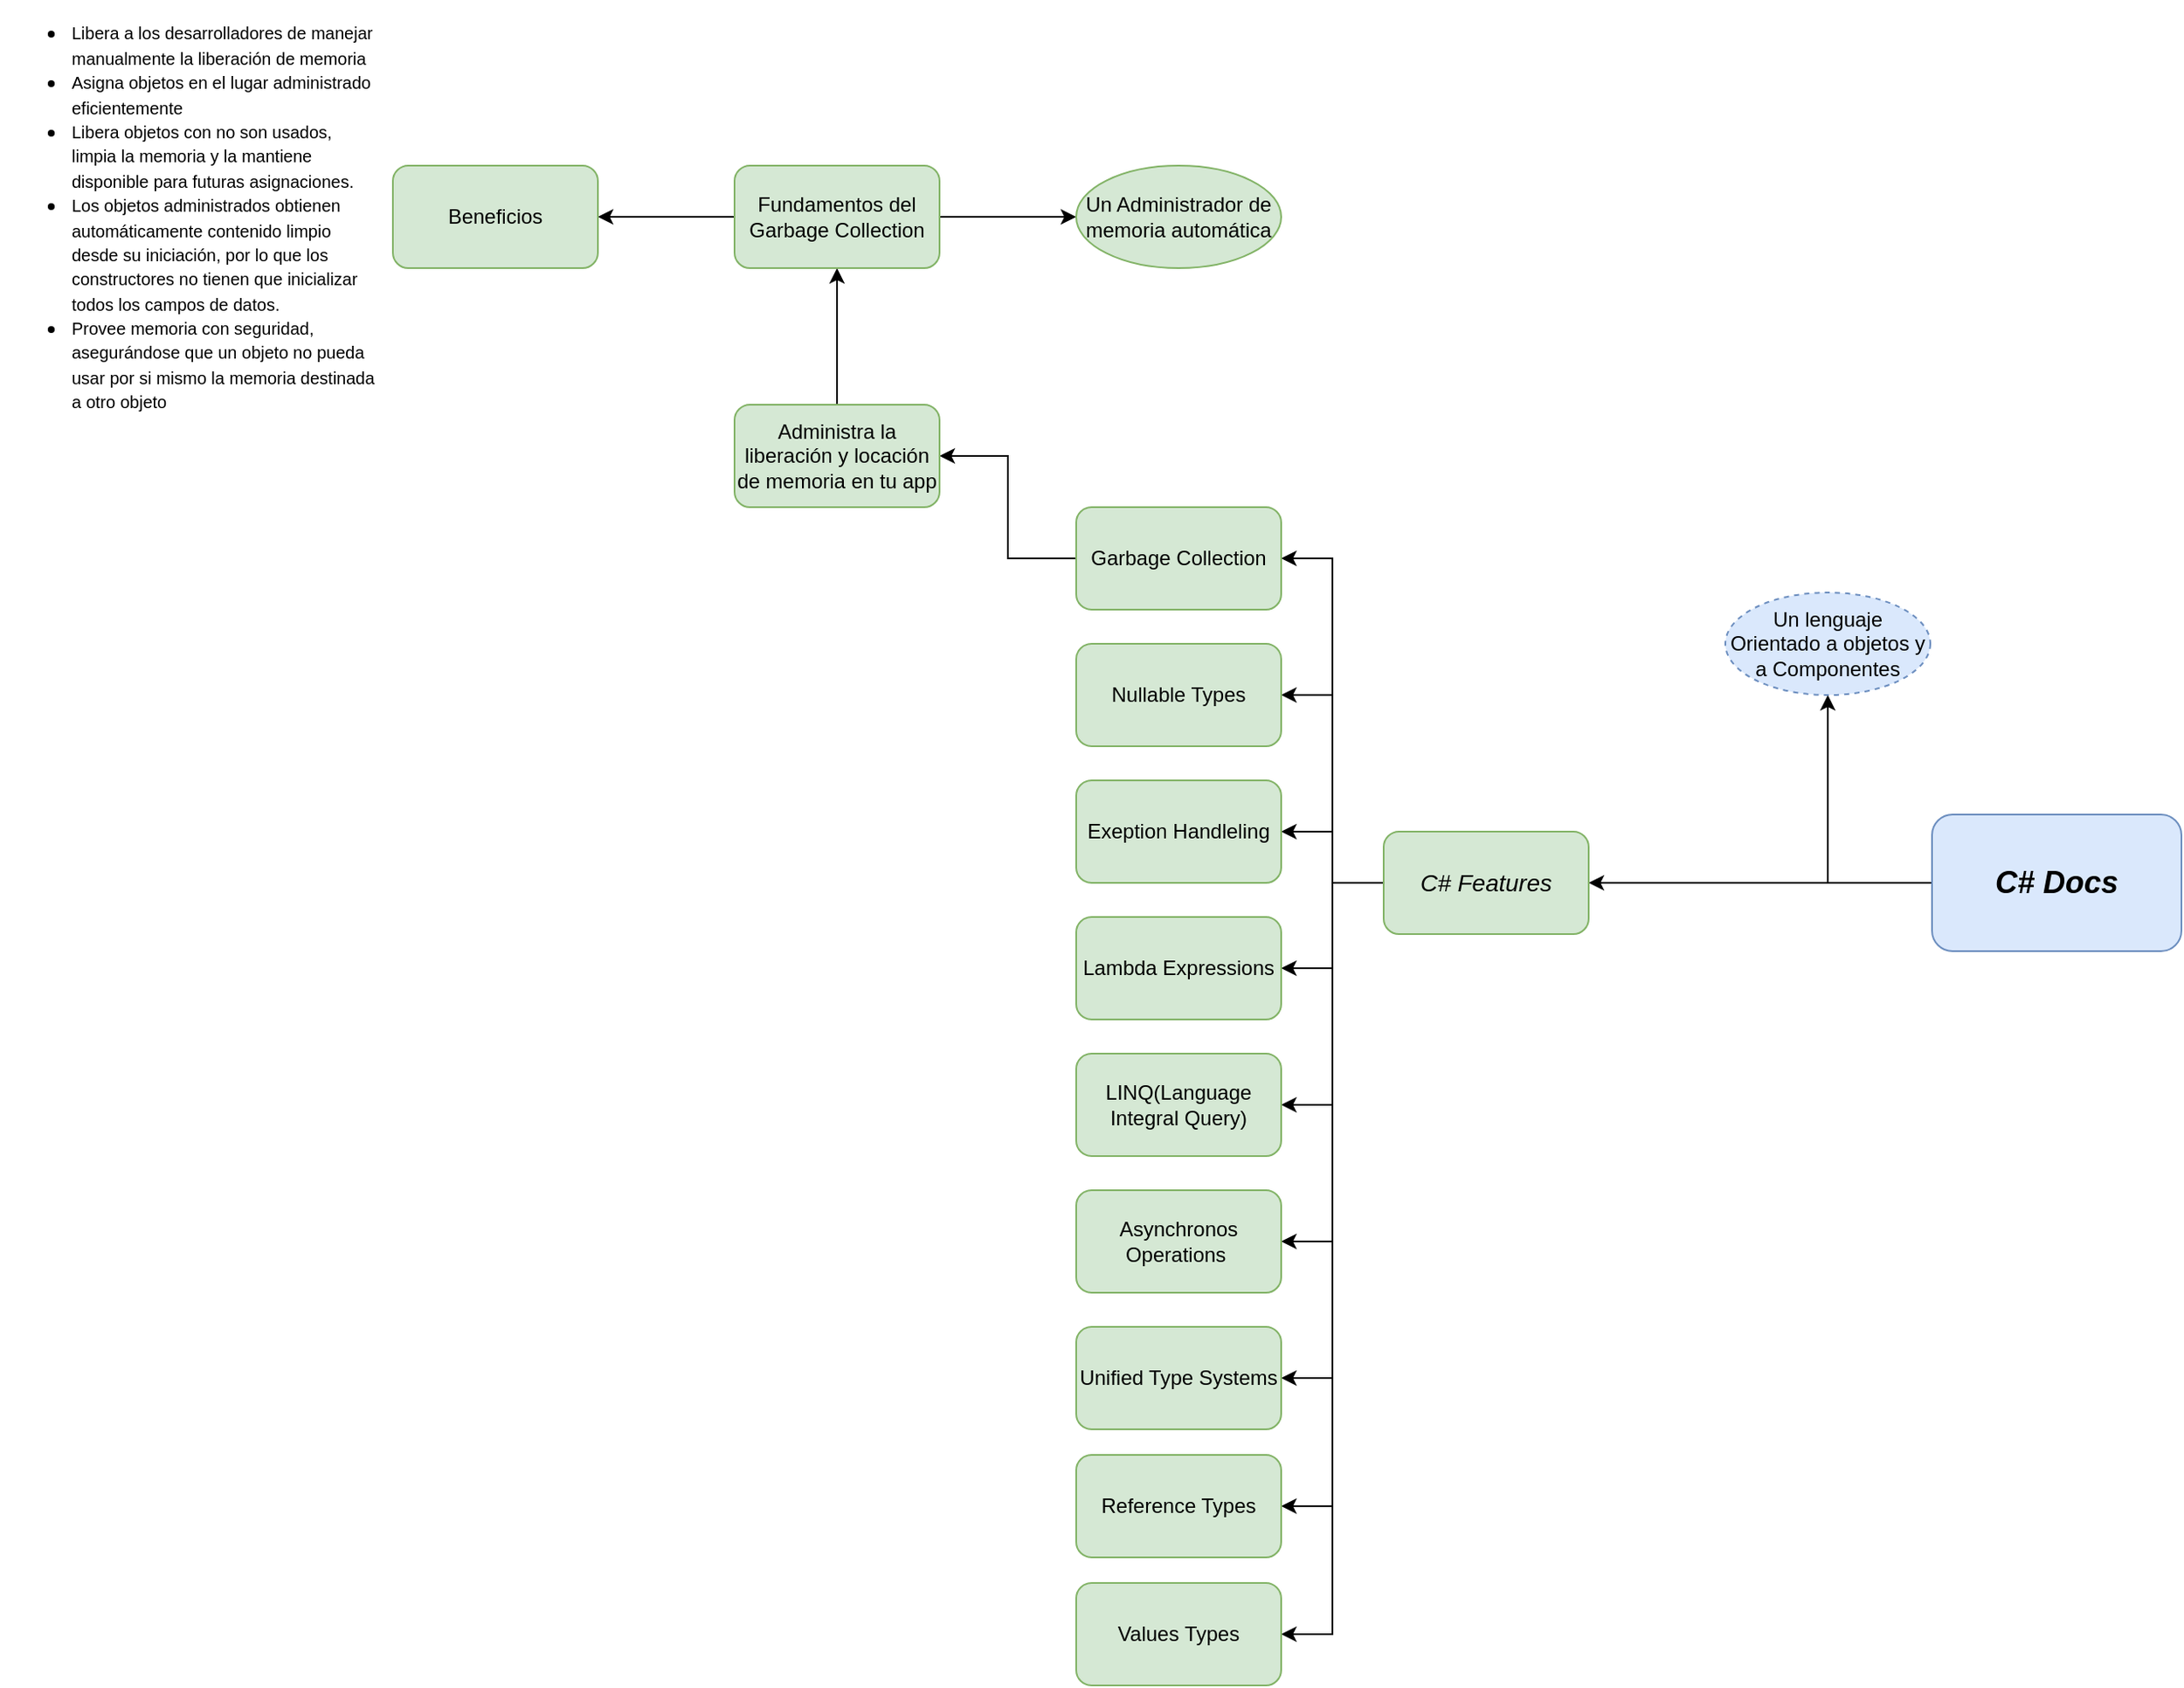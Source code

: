 <mxfile version="15.9.6" type="github">
  <diagram id="Fu0YMkwdqyOP2bC0BSwv" name="Page-1">
    <mxGraphModel dx="1609" dy="1615" grid="1" gridSize="10" guides="1" tooltips="1" connect="1" arrows="1" fold="1" page="1" pageScale="1" pageWidth="827" pageHeight="1169" math="0" shadow="0">
      <root>
        <mxCell id="0" />
        <mxCell id="1" parent="0" />
        <mxCell id="v-CUBowg-yq5M9mI--nE-3" value="" style="edgeStyle=orthogonalEdgeStyle;rounded=0;orthogonalLoop=1;jettySize=auto;html=1;fontSize=18;" parent="1" source="v-CUBowg-yq5M9mI--nE-1" target="v-CUBowg-yq5M9mI--nE-2" edge="1">
          <mxGeometry relative="1" as="geometry" />
        </mxCell>
        <mxCell id="v-CUBowg-yq5M9mI--nE-5" value="" style="edgeStyle=orthogonalEdgeStyle;rounded=0;orthogonalLoop=1;jettySize=auto;html=1;fontSize=18;" parent="1" source="v-CUBowg-yq5M9mI--nE-1" target="v-CUBowg-yq5M9mI--nE-4" edge="1">
          <mxGeometry relative="1" as="geometry" />
        </mxCell>
        <mxCell id="v-CUBowg-yq5M9mI--nE-1" value="&lt;font style=&quot;font-size: 18px&quot;&gt;&lt;b&gt;&lt;i&gt;C# Docs&lt;/i&gt;&lt;/b&gt;&lt;/font&gt;" style="rounded=1;whiteSpace=wrap;html=1;fillColor=#dae8fc;strokeColor=#6c8ebf;" parent="1" vertex="1">
          <mxGeometry x="341" y="180" width="146" height="80" as="geometry" />
        </mxCell>
        <mxCell id="v-CUBowg-yq5M9mI--nE-2" value="Un lenguaje Orientado a objetos y a Componentes" style="ellipse;whiteSpace=wrap;html=1;fillColor=#dae8fc;strokeColor=#6c8ebf;rounded=1;dashed=1;" parent="1" vertex="1">
          <mxGeometry x="220" y="50" width="120" height="60" as="geometry" />
        </mxCell>
        <mxCell id="v-CUBowg-yq5M9mI--nE-7" value="" style="edgeStyle=orthogonalEdgeStyle;rounded=0;orthogonalLoop=1;jettySize=auto;html=1;fontSize=14;fillColor=#d5e8d4;strokeColor=#000000;" parent="1" source="v-CUBowg-yq5M9mI--nE-4" target="v-CUBowg-yq5M9mI--nE-6" edge="1">
          <mxGeometry relative="1" as="geometry">
            <Array as="points">
              <mxPoint x="-10" y="220" />
              <mxPoint x="-10" y="30" />
            </Array>
          </mxGeometry>
        </mxCell>
        <mxCell id="v-CUBowg-yq5M9mI--nE-11" value="" style="edgeStyle=orthogonalEdgeStyle;rounded=0;orthogonalLoop=1;jettySize=auto;html=1;fontSize=14;fillColor=#d5e8d4;strokeColor=#000000;" parent="1" source="v-CUBowg-yq5M9mI--nE-4" target="v-CUBowg-yq5M9mI--nE-10" edge="1">
          <mxGeometry relative="1" as="geometry">
            <Array as="points">
              <mxPoint x="-10" y="220" />
              <mxPoint x="-10" y="110" />
            </Array>
          </mxGeometry>
        </mxCell>
        <mxCell id="v-CUBowg-yq5M9mI--nE-13" value="" style="edgeStyle=orthogonalEdgeStyle;rounded=0;orthogonalLoop=1;jettySize=auto;html=1;fontSize=14;fillColor=#d5e8d4;strokeColor=#000000;" parent="1" source="v-CUBowg-yq5M9mI--nE-4" target="v-CUBowg-yq5M9mI--nE-12" edge="1">
          <mxGeometry relative="1" as="geometry" />
        </mxCell>
        <mxCell id="v-CUBowg-yq5M9mI--nE-15" value="" style="edgeStyle=orthogonalEdgeStyle;rounded=0;orthogonalLoop=1;jettySize=auto;html=1;fontSize=14;fillColor=#d5e8d4;strokeColor=#000000;" parent="1" source="v-CUBowg-yq5M9mI--nE-4" target="v-CUBowg-yq5M9mI--nE-14" edge="1">
          <mxGeometry relative="1" as="geometry" />
        </mxCell>
        <mxCell id="v-CUBowg-yq5M9mI--nE-17" value="" style="edgeStyle=orthogonalEdgeStyle;rounded=0;orthogonalLoop=1;jettySize=auto;html=1;fontSize=14;fillColor=#d5e8d4;strokeColor=#000000;" parent="1" source="v-CUBowg-yq5M9mI--nE-4" target="v-CUBowg-yq5M9mI--nE-16" edge="1">
          <mxGeometry relative="1" as="geometry">
            <Array as="points">
              <mxPoint x="-10" y="220" />
              <mxPoint x="-10" y="350" />
            </Array>
          </mxGeometry>
        </mxCell>
        <mxCell id="v-CUBowg-yq5M9mI--nE-19" value="" style="edgeStyle=orthogonalEdgeStyle;rounded=0;orthogonalLoop=1;jettySize=auto;html=1;fontSize=14;fillColor=#d5e8d4;strokeColor=#000000;" parent="1" source="v-CUBowg-yq5M9mI--nE-4" target="v-CUBowg-yq5M9mI--nE-18" edge="1">
          <mxGeometry relative="1" as="geometry">
            <Array as="points">
              <mxPoint x="-10" y="220" />
              <mxPoint x="-10" y="430" />
            </Array>
          </mxGeometry>
        </mxCell>
        <mxCell id="v-CUBowg-yq5M9mI--nE-21" value="" style="edgeStyle=orthogonalEdgeStyle;rounded=0;orthogonalLoop=1;jettySize=auto;html=1;fontSize=14;fillColor=#d5e8d4;strokeColor=#000000;" parent="1" source="v-CUBowg-yq5M9mI--nE-4" target="v-CUBowg-yq5M9mI--nE-20" edge="1">
          <mxGeometry relative="1" as="geometry">
            <Array as="points">
              <mxPoint x="-10" y="220" />
              <mxPoint x="-10" y="510" />
            </Array>
          </mxGeometry>
        </mxCell>
        <mxCell id="XbEDU2rf98PscCy2KWea-2" value="" style="edgeStyle=orthogonalEdgeStyle;rounded=0;orthogonalLoop=1;jettySize=auto;html=1;" edge="1" parent="1" source="v-CUBowg-yq5M9mI--nE-4" target="XbEDU2rf98PscCy2KWea-1">
          <mxGeometry relative="1" as="geometry">
            <Array as="points">
              <mxPoint x="-10" y="220" />
              <mxPoint x="-10" y="585" />
            </Array>
          </mxGeometry>
        </mxCell>
        <mxCell id="XbEDU2rf98PscCy2KWea-4" value="" style="edgeStyle=orthogonalEdgeStyle;rounded=0;orthogonalLoop=1;jettySize=auto;html=1;" edge="1" parent="1" source="v-CUBowg-yq5M9mI--nE-4" target="XbEDU2rf98PscCy2KWea-3">
          <mxGeometry relative="1" as="geometry">
            <Array as="points">
              <mxPoint x="-10" y="220" />
              <mxPoint x="-10" y="660" />
            </Array>
          </mxGeometry>
        </mxCell>
        <mxCell id="v-CUBowg-yq5M9mI--nE-4" value="&lt;font style=&quot;font-size: 14px&quot;&gt;&lt;i&gt;C# Features&lt;/i&gt;&lt;/font&gt;" style="whiteSpace=wrap;html=1;fillColor=#d5e8d4;strokeColor=#82b366;rounded=1;" parent="1" vertex="1">
          <mxGeometry x="20" y="190" width="120" height="60" as="geometry" />
        </mxCell>
        <mxCell id="XbEDU2rf98PscCy2KWea-6" value="" style="edgeStyle=orthogonalEdgeStyle;rounded=0;orthogonalLoop=1;jettySize=auto;html=1;strokeColor=#000000;" edge="1" parent="1" source="v-CUBowg-yq5M9mI--nE-6" target="XbEDU2rf98PscCy2KWea-5">
          <mxGeometry relative="1" as="geometry" />
        </mxCell>
        <mxCell id="v-CUBowg-yq5M9mI--nE-6" value="Garbage Collection" style="whiteSpace=wrap;html=1;fillColor=#d5e8d4;strokeColor=#82b366;rounded=1;" parent="1" vertex="1">
          <mxGeometry x="-160" width="120" height="60" as="geometry" />
        </mxCell>
        <mxCell id="v-CUBowg-yq5M9mI--nE-10" value="Nullable Types" style="whiteSpace=wrap;html=1;fillColor=#d5e8d4;strokeColor=#82b366;rounded=1;" parent="1" vertex="1">
          <mxGeometry x="-160" y="80" width="120" height="60" as="geometry" />
        </mxCell>
        <mxCell id="v-CUBowg-yq5M9mI--nE-12" value="Exeption Handleling" style="whiteSpace=wrap;html=1;fillColor=#d5e8d4;strokeColor=#82b366;rounded=1;" parent="1" vertex="1">
          <mxGeometry x="-160" y="160" width="120" height="60" as="geometry" />
        </mxCell>
        <mxCell id="v-CUBowg-yq5M9mI--nE-14" value="Lambda Expressions" style="whiteSpace=wrap;html=1;fillColor=#d5e8d4;strokeColor=#82b366;rounded=1;" parent="1" vertex="1">
          <mxGeometry x="-160" y="240" width="120" height="60" as="geometry" />
        </mxCell>
        <mxCell id="v-CUBowg-yq5M9mI--nE-16" value="LINQ(Language Integral Query)" style="whiteSpace=wrap;html=1;fillColor=#d5e8d4;strokeColor=#82b366;rounded=1;" parent="1" vertex="1">
          <mxGeometry x="-160" y="320" width="120" height="60" as="geometry" />
        </mxCell>
        <mxCell id="v-CUBowg-yq5M9mI--nE-18" value="Asynchronos Operations&amp;nbsp;" style="whiteSpace=wrap;html=1;fillColor=#d5e8d4;strokeColor=#82b366;rounded=1;" parent="1" vertex="1">
          <mxGeometry x="-160" y="400" width="120" height="60" as="geometry" />
        </mxCell>
        <mxCell id="v-CUBowg-yq5M9mI--nE-20" value="Unified Type Systems" style="whiteSpace=wrap;html=1;fillColor=#d5e8d4;strokeColor=#82b366;rounded=1;" parent="1" vertex="1">
          <mxGeometry x="-160" y="480" width="120" height="60" as="geometry" />
        </mxCell>
        <mxCell id="XbEDU2rf98PscCy2KWea-1" value="Reference Types" style="whiteSpace=wrap;html=1;fillColor=#d5e8d4;strokeColor=#82b366;rounded=1;" vertex="1" parent="1">
          <mxGeometry x="-160" y="555" width="120" height="60" as="geometry" />
        </mxCell>
        <mxCell id="XbEDU2rf98PscCy2KWea-3" value="Values&amp;nbsp;Types" style="whiteSpace=wrap;html=1;fillColor=#d5e8d4;strokeColor=#82b366;rounded=1;" vertex="1" parent="1">
          <mxGeometry x="-160" y="630" width="120" height="60" as="geometry" />
        </mxCell>
        <mxCell id="XbEDU2rf98PscCy2KWea-8" value="" style="edgeStyle=orthogonalEdgeStyle;rounded=0;orthogonalLoop=1;jettySize=auto;html=1;strokeColor=#000000;" edge="1" parent="1" source="XbEDU2rf98PscCy2KWea-5" target="XbEDU2rf98PscCy2KWea-7">
          <mxGeometry relative="1" as="geometry" />
        </mxCell>
        <mxCell id="XbEDU2rf98PscCy2KWea-5" value="Administra la liberación y locación de memoria en tu app" style="whiteSpace=wrap;html=1;fillColor=#d5e8d4;strokeColor=#82b366;rounded=1;" vertex="1" parent="1">
          <mxGeometry x="-360" y="-60" width="120" height="60" as="geometry" />
        </mxCell>
        <mxCell id="XbEDU2rf98PscCy2KWea-10" value="" style="edgeStyle=orthogonalEdgeStyle;rounded=0;orthogonalLoop=1;jettySize=auto;html=1;strokeColor=#000000;" edge="1" parent="1" source="XbEDU2rf98PscCy2KWea-7" target="XbEDU2rf98PscCy2KWea-9">
          <mxGeometry relative="1" as="geometry" />
        </mxCell>
        <mxCell id="XbEDU2rf98PscCy2KWea-12" value="" style="edgeStyle=orthogonalEdgeStyle;rounded=0;orthogonalLoop=1;jettySize=auto;html=1;strokeColor=#000000;" edge="1" parent="1" source="XbEDU2rf98PscCy2KWea-7" target="XbEDU2rf98PscCy2KWea-11">
          <mxGeometry relative="1" as="geometry" />
        </mxCell>
        <mxCell id="XbEDU2rf98PscCy2KWea-7" value="Fundamentos del Garbage Collection" style="whiteSpace=wrap;html=1;fillColor=#d5e8d4;strokeColor=#82b366;rounded=1;" vertex="1" parent="1">
          <mxGeometry x="-360" y="-200" width="120" height="60" as="geometry" />
        </mxCell>
        <mxCell id="XbEDU2rf98PscCy2KWea-9" value="Un Administrador de memoria automática" style="ellipse;whiteSpace=wrap;html=1;fillColor=#d5e8d4;strokeColor=#82b366;rounded=1;" vertex="1" parent="1">
          <mxGeometry x="-160" y="-200" width="120" height="60" as="geometry" />
        </mxCell>
        <mxCell id="XbEDU2rf98PscCy2KWea-11" value="Beneficios" style="whiteSpace=wrap;html=1;fillColor=#d5e8d4;strokeColor=#82b366;rounded=1;" vertex="1" parent="1">
          <mxGeometry x="-560" y="-200" width="120" height="60" as="geometry" />
        </mxCell>
        <mxCell id="XbEDU2rf98PscCy2KWea-13" value="&lt;ul&gt;&lt;li&gt;&lt;font style=&quot;font-size: 10px&quot;&gt;Libera a los desarrolladores de manejar manualmente la liberación de memoria&lt;/font&gt;&lt;/li&gt;&lt;li&gt;&lt;font style=&quot;font-size: 10px&quot;&gt;Asigna objetos en el lugar administrado eficientemente&lt;/font&gt;&lt;/li&gt;&lt;li&gt;&lt;font style=&quot;font-size: 10px&quot;&gt;Libera objetos con no son usados, limpia la memoria y la mantiene disponible para futuras asignaciones.&lt;/font&gt;&lt;/li&gt;&lt;li&gt;&lt;font style=&quot;font-size: 10px&quot;&gt;Los objetos administrados obtienen automáticamente contenido limpio desde su iniciación, por lo que los constructores no tienen que inicializar todos los campos de datos.&lt;/font&gt;&lt;/li&gt;&lt;li&gt;&lt;span style=&quot;font-size: 10px&quot;&gt;Provee memoria con seguridad, asegurándose&amp;nbsp;que un objeto no pueda usar por si mismo la memoria destinada a otro objeto&lt;/span&gt;&lt;/li&gt;&lt;/ul&gt;" style="text;html=1;strokeColor=none;fillColor=none;align=left;verticalAlign=middle;whiteSpace=wrap;rounded=0;" vertex="1" parent="1">
          <mxGeometry x="-790" y="-185" width="220" height="30" as="geometry" />
        </mxCell>
      </root>
    </mxGraphModel>
  </diagram>
</mxfile>
